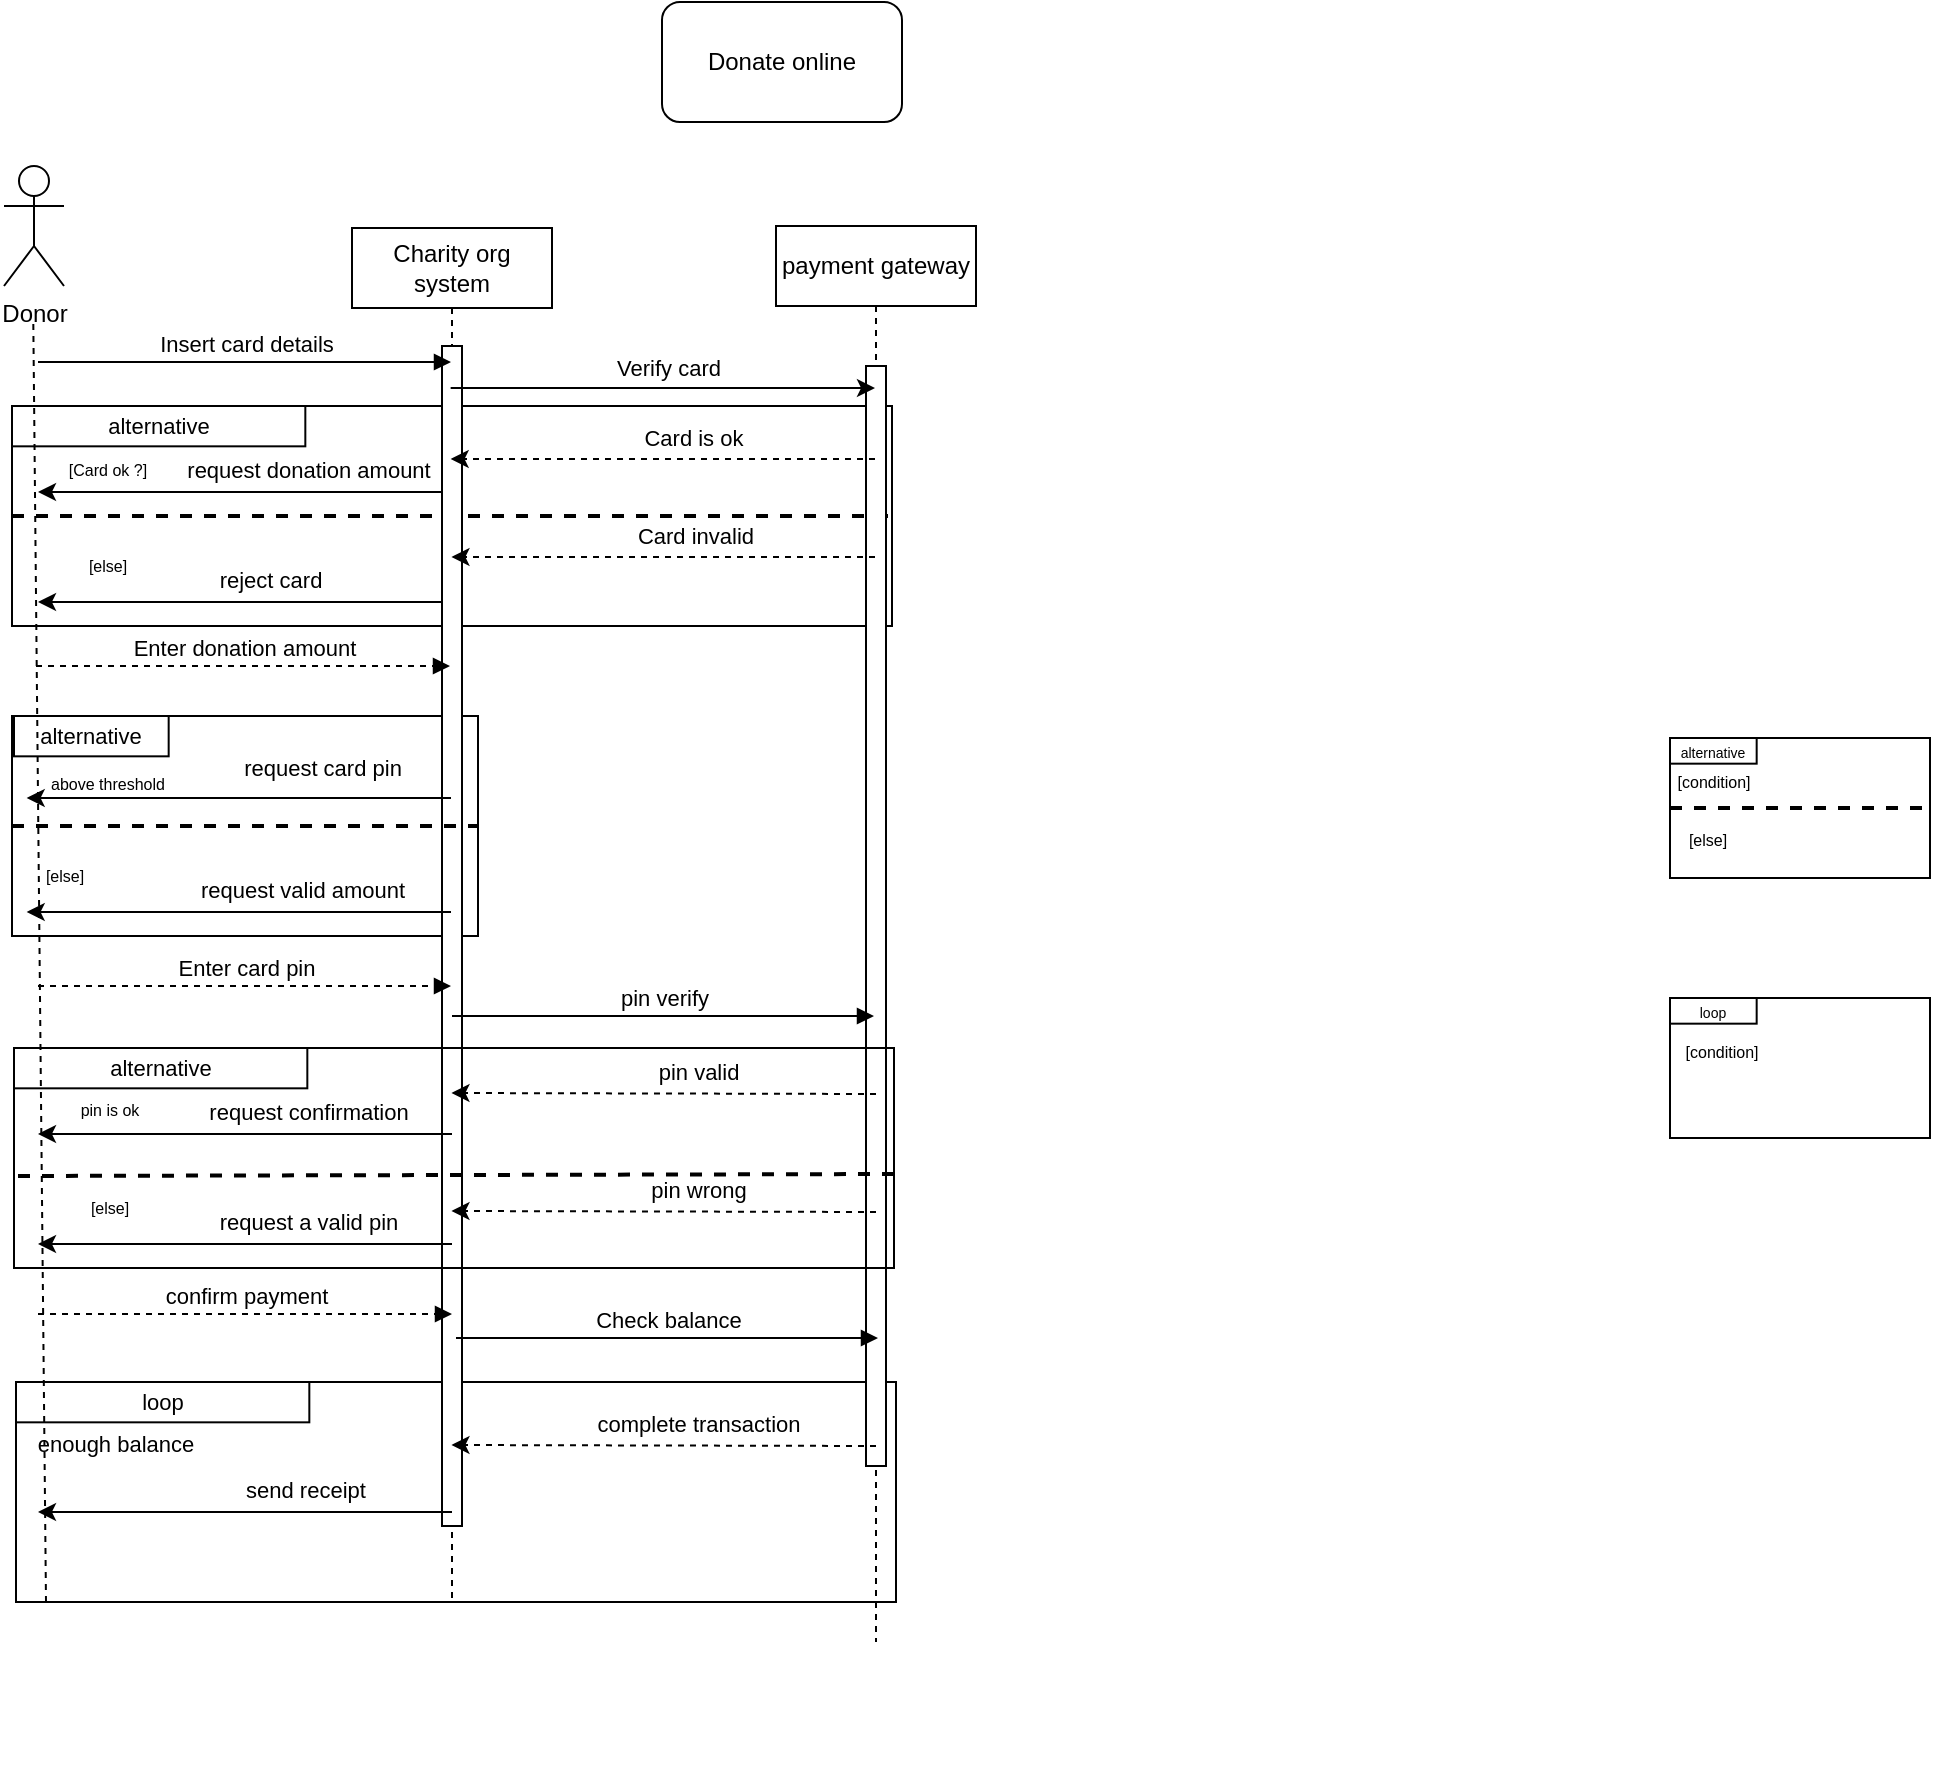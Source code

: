<mxfile version="24.7.17">
  <diagram name="Version 1.0" id="2YBvvXClWsGukQMizWep">
    <mxGraphModel dx="1266" dy="831" grid="1" gridSize="10" guides="1" tooltips="1" connect="1" arrows="1" fold="1" page="1" pageScale="1" pageWidth="1100" pageHeight="850" math="0" shadow="0">
      <root>
        <mxCell id="0" />
        <mxCell id="1" parent="0" />
        <mxCell id="aM9ryv3xv72pqoxQDRHE-1" value="Charity org system" style="shape=umlLifeline;perimeter=lifelinePerimeter;whiteSpace=wrap;html=1;container=0;dropTarget=0;collapsible=0;recursiveResize=0;outlineConnect=0;portConstraint=eastwest;newEdgeStyle={&quot;edgeStyle&quot;:&quot;elbowEdgeStyle&quot;,&quot;elbow&quot;:&quot;vertical&quot;,&quot;curved&quot;:0,&quot;rounded&quot;:0};" parent="1" vertex="1">
          <mxGeometry x="267" y="143" width="100" height="687" as="geometry" />
        </mxCell>
        <mxCell id="wvk15GksNZaZiXVZIibA-130" value="" style="rounded=0;whiteSpace=wrap;html=1;fillColor=none;container=0;" vertex="1" parent="1">
          <mxGeometry x="99" y="720" width="440" height="110.0" as="geometry" />
        </mxCell>
        <mxCell id="wvk15GksNZaZiXVZIibA-58" value="" style="rounded=0;whiteSpace=wrap;html=1;fillColor=none;" vertex="1" parent="1">
          <mxGeometry x="97" y="387" width="233" height="110" as="geometry" />
        </mxCell>
        <mxCell id="wvk15GksNZaZiXVZIibA-31" value="" style="group;movable=1;resizable=1;rotatable=1;deletable=1;editable=1;locked=0;connectable=1;" vertex="1" connectable="0" parent="1">
          <mxGeometry x="97" y="232" width="440" height="680" as="geometry" />
        </mxCell>
        <mxCell id="wvk15GksNZaZiXVZIibA-43" value="" style="endArrow=classic;html=1;rounded=0;" edge="1" parent="wvk15GksNZaZiXVZIibA-31" source="aM9ryv3xv72pqoxQDRHE-1">
          <mxGeometry width="50" height="50" relative="1" as="geometry">
            <mxPoint x="225.88" y="43.47" as="sourcePoint" />
            <mxPoint x="13" y="43" as="targetPoint" />
          </mxGeometry>
        </mxCell>
        <mxCell id="wvk15GksNZaZiXVZIibA-44" value="request donation amount" style="edgeLabel;html=1;align=center;verticalAlign=middle;resizable=0;points=[];" vertex="1" connectable="0" parent="wvk15GksNZaZiXVZIibA-43">
          <mxGeometry x="-0.055" y="1" relative="1" as="geometry">
            <mxPoint x="26" y="-12" as="offset" />
          </mxGeometry>
        </mxCell>
        <mxCell id="wvk15GksNZaZiXVZIibA-47" value="" style="endArrow=classic;html=1;rounded=0;" edge="1" parent="wvk15GksNZaZiXVZIibA-31" source="aM9ryv3xv72pqoxQDRHE-1">
          <mxGeometry width="50" height="50" relative="1" as="geometry">
            <mxPoint x="225.88" y="98.47" as="sourcePoint" />
            <mxPoint x="13" y="98" as="targetPoint" />
          </mxGeometry>
        </mxCell>
        <mxCell id="wvk15GksNZaZiXVZIibA-48" value="reject card" style="edgeLabel;html=1;align=center;verticalAlign=middle;resizable=0;points=[];" vertex="1" connectable="0" parent="wvk15GksNZaZiXVZIibA-47">
          <mxGeometry x="-0.055" y="1" relative="1" as="geometry">
            <mxPoint x="7" y="-12" as="offset" />
          </mxGeometry>
        </mxCell>
        <mxCell id="wvk15GksNZaZiXVZIibA-51" value="" style="group" vertex="1" connectable="0" parent="wvk15GksNZaZiXVZIibA-31">
          <mxGeometry width="440" height="680" as="geometry" />
        </mxCell>
        <mxCell id="wvk15GksNZaZiXVZIibA-32" value="" style="rounded=0;whiteSpace=wrap;html=1;fillColor=none;" vertex="1" parent="wvk15GksNZaZiXVZIibA-51">
          <mxGeometry width="440" height="110" as="geometry" />
        </mxCell>
        <mxCell id="wvk15GksNZaZiXVZIibA-33" value="&lt;font style=&quot;font-size: 11px;&quot;&gt;alternative&lt;/font&gt;" style="rounded=0;whiteSpace=wrap;html=1;fillColor=none;" vertex="1" parent="wvk15GksNZaZiXVZIibA-51">
          <mxGeometry width="146.667" height="20.167" as="geometry" />
        </mxCell>
        <mxCell id="wvk15GksNZaZiXVZIibA-34" value="" style="endArrow=none;dashed=1;html=1;strokeWidth=2;rounded=0;entryX=1;entryY=0.5;entryDx=0;entryDy=0;exitX=0;exitY=0.5;exitDx=0;exitDy=0;" edge="1" parent="wvk15GksNZaZiXVZIibA-51" source="wvk15GksNZaZiXVZIibA-32" target="wvk15GksNZaZiXVZIibA-32">
          <mxGeometry width="50" height="50" relative="1" as="geometry">
            <mxPoint x="-183.333" y="36.667" as="sourcePoint" />
            <mxPoint y="-55" as="targetPoint" />
          </mxGeometry>
        </mxCell>
        <mxCell id="wvk15GksNZaZiXVZIibA-36" value="&lt;span style=&quot;font-size: 8px;&quot;&gt;[else]&lt;/span&gt;" style="text;html=1;align=center;verticalAlign=middle;whiteSpace=wrap;rounded=0;" vertex="1" parent="wvk15GksNZaZiXVZIibA-51">
          <mxGeometry x="0.231" y="69.143" width="95.886" height="20.161" as="geometry" />
        </mxCell>
        <mxCell id="wvk15GksNZaZiXVZIibA-2" value="" style="html=1;points=[];perimeter=orthogonalPerimeter;outlineConnect=0;targetShapes=umlLifeline;portConstraint=eastwest;newEdgeStyle={&quot;edgeStyle&quot;:&quot;elbowEdgeStyle&quot;,&quot;elbow&quot;:&quot;vertical&quot;,&quot;curved&quot;:0,&quot;rounded&quot;:0};" vertex="1" parent="wvk15GksNZaZiXVZIibA-51">
          <mxGeometry x="215" y="-30" width="10" height="590" as="geometry" />
        </mxCell>
        <mxCell id="aM9ryv3xv72pqoxQDRHE-5" value="payment gateway" style="shape=umlLifeline;perimeter=lifelinePerimeter;whiteSpace=wrap;html=1;container=0;dropTarget=0;collapsible=0;recursiveResize=0;outlineConnect=0;portConstraint=eastwest;newEdgeStyle={&quot;edgeStyle&quot;:&quot;elbowEdgeStyle&quot;,&quot;elbow&quot;:&quot;vertical&quot;,&quot;curved&quot;:0,&quot;rounded&quot;:0};" parent="1" vertex="1">
          <mxGeometry x="479" y="142" width="100" height="708" as="geometry" />
        </mxCell>
        <mxCell id="wvk15GksNZaZiXVZIibA-146" value="" style="html=1;points=[];perimeter=orthogonalPerimeter;outlineConnect=0;targetShapes=umlLifeline;portConstraint=eastwest;newEdgeStyle={&quot;edgeStyle&quot;:&quot;elbowEdgeStyle&quot;,&quot;elbow&quot;:&quot;vertical&quot;,&quot;curved&quot;:0,&quot;rounded&quot;:0};" vertex="1" parent="aM9ryv3xv72pqoxQDRHE-5">
          <mxGeometry x="45" y="70" width="10" height="550" as="geometry" />
        </mxCell>
        <mxCell id="wvk15GksNZaZiXVZIibA-1" value="Donor" style="shape=umlActor;verticalLabelPosition=bottom;verticalAlign=top;html=1;outlineConnect=0;" vertex="1" parent="1">
          <mxGeometry x="93" y="112" width="30" height="60" as="geometry" />
        </mxCell>
        <mxCell id="wvk15GksNZaZiXVZIibA-3" value="" style="endArrow=none;dashed=1;html=1;strokeWidth=1;rounded=0;" edge="1" parent="1">
          <mxGeometry width="50" height="50" relative="1" as="geometry">
            <mxPoint x="114" y="830" as="sourcePoint" />
            <mxPoint x="107.64" y="189" as="targetPoint" />
          </mxGeometry>
        </mxCell>
        <mxCell id="wvk15GksNZaZiXVZIibA-7" value="Insert card details" style="html=1;verticalAlign=bottom;endArrow=block;edgeStyle=elbowEdgeStyle;elbow=vertical;curved=0;rounded=0;" edge="1" parent="1" target="aM9ryv3xv72pqoxQDRHE-1">
          <mxGeometry relative="1" as="geometry">
            <mxPoint x="110" y="210" as="sourcePoint" />
            <Array as="points">
              <mxPoint x="195" y="210" />
            </Array>
            <mxPoint x="280.0" y="210" as="targetPoint" />
          </mxGeometry>
        </mxCell>
        <mxCell id="wvk15GksNZaZiXVZIibA-8" value="Donate online" style="rounded=1;whiteSpace=wrap;html=1;" vertex="1" parent="1">
          <mxGeometry x="422" y="30" width="120" height="60" as="geometry" />
        </mxCell>
        <mxCell id="wvk15GksNZaZiXVZIibA-9" value="" style="endArrow=classic;html=1;rounded=0;" edge="1" parent="1" target="aM9ryv3xv72pqoxQDRHE-5">
          <mxGeometry width="50" height="50" relative="1" as="geometry">
            <mxPoint x="316.324" y="223.0" as="sourcePoint" />
            <mxPoint x="515.5" y="223.0" as="targetPoint" />
          </mxGeometry>
        </mxCell>
        <mxCell id="wvk15GksNZaZiXVZIibA-12" value="Verify card" style="edgeLabel;html=1;align=center;verticalAlign=middle;resizable=0;points=[];" vertex="1" connectable="0" parent="wvk15GksNZaZiXVZIibA-9">
          <mxGeometry x="0.024" y="-2" relative="1" as="geometry">
            <mxPoint y="-12" as="offset" />
          </mxGeometry>
        </mxCell>
        <mxCell id="wvk15GksNZaZiXVZIibA-28" value="" style="group" vertex="1" connectable="0" parent="1">
          <mxGeometry x="926" y="398" width="130" height="70" as="geometry" />
        </mxCell>
        <mxCell id="wvk15GksNZaZiXVZIibA-16" value="" style="rounded=0;whiteSpace=wrap;html=1;fillColor=none;" vertex="1" parent="wvk15GksNZaZiXVZIibA-28">
          <mxGeometry width="130" height="70" as="geometry" />
        </mxCell>
        <mxCell id="wvk15GksNZaZiXVZIibA-17" value="&lt;font style=&quot;font-size: 7px;&quot;&gt;alternative&lt;/font&gt;" style="rounded=0;whiteSpace=wrap;html=1;fillColor=none;" vertex="1" parent="wvk15GksNZaZiXVZIibA-28">
          <mxGeometry width="43.333" height="12.833" as="geometry" />
        </mxCell>
        <mxCell id="wvk15GksNZaZiXVZIibA-19" value="" style="endArrow=none;dashed=1;html=1;strokeWidth=2;rounded=0;entryX=1;entryY=0.5;entryDx=0;entryDy=0;exitX=0;exitY=0.5;exitDx=0;exitDy=0;" edge="1" parent="wvk15GksNZaZiXVZIibA-28" source="wvk15GksNZaZiXVZIibA-16" target="wvk15GksNZaZiXVZIibA-16">
          <mxGeometry width="50" height="50" relative="1" as="geometry">
            <mxPoint x="-54.167" y="23.333" as="sourcePoint" />
            <mxPoint y="-35" as="targetPoint" />
          </mxGeometry>
        </mxCell>
        <mxCell id="wvk15GksNZaZiXVZIibA-26" value="&lt;span style=&quot;font-size: 8px;&quot;&gt;[condition]&lt;/span&gt;" style="text;html=1;align=center;verticalAlign=middle;whiteSpace=wrap;rounded=0;" vertex="1" parent="wvk15GksNZaZiXVZIibA-28">
          <mxGeometry x="7.5" y="14.83" width="28.33" height="12.83" as="geometry" />
        </mxCell>
        <mxCell id="wvk15GksNZaZiXVZIibA-27" value="&lt;span style=&quot;font-size: 8px;&quot;&gt;[else]&lt;/span&gt;" style="text;html=1;align=center;verticalAlign=middle;whiteSpace=wrap;rounded=0;" vertex="1" parent="wvk15GksNZaZiXVZIibA-28">
          <mxGeometry x="4.5" y="44" width="28.33" height="12.83" as="geometry" />
        </mxCell>
        <mxCell id="wvk15GksNZaZiXVZIibA-30" value="" style="group" vertex="1" connectable="0" parent="1">
          <mxGeometry x="926" y="528" width="130" height="70" as="geometry" />
        </mxCell>
        <mxCell id="wvk15GksNZaZiXVZIibA-23" value="" style="rounded=0;whiteSpace=wrap;html=1;fillColor=none;container=0;" vertex="1" parent="wvk15GksNZaZiXVZIibA-30">
          <mxGeometry width="130" height="70" as="geometry" />
        </mxCell>
        <mxCell id="wvk15GksNZaZiXVZIibA-24" value="&lt;font style=&quot;font-size: 7px;&quot;&gt;loop&lt;/font&gt;" style="rounded=0;whiteSpace=wrap;html=1;fillColor=none;container=0;" vertex="1" parent="wvk15GksNZaZiXVZIibA-30">
          <mxGeometry width="43.333" height="12.833" as="geometry" />
        </mxCell>
        <mxCell id="wvk15GksNZaZiXVZIibA-29" value="&lt;span style=&quot;font-size: 8px;&quot;&gt;[condition]&lt;/span&gt;" style="text;html=1;align=center;verticalAlign=middle;whiteSpace=wrap;rounded=0;container=0;" vertex="1" parent="wvk15GksNZaZiXVZIibA-30">
          <mxGeometry x="11.5" y="19.83" width="28.33" height="12.83" as="geometry" />
        </mxCell>
        <mxCell id="wvk15GksNZaZiXVZIibA-41" value="" style="endArrow=classic;html=1;rounded=0;dashed=1;" edge="1" parent="1">
          <mxGeometry width="50" height="50" relative="1" as="geometry">
            <mxPoint x="528.5" y="258.5" as="sourcePoint" />
            <mxPoint x="316.324" y="258.5" as="targetPoint" />
          </mxGeometry>
        </mxCell>
        <mxCell id="wvk15GksNZaZiXVZIibA-42" value="Card is ok&amp;nbsp;" style="edgeLabel;html=1;align=center;verticalAlign=middle;resizable=0;points=[];" vertex="1" connectable="0" parent="wvk15GksNZaZiXVZIibA-41">
          <mxGeometry x="-0.055" y="1" relative="1" as="geometry">
            <mxPoint x="11" y="-12" as="offset" />
          </mxGeometry>
        </mxCell>
        <mxCell id="wvk15GksNZaZiXVZIibA-45" value="" style="endArrow=classic;html=1;rounded=0;dashed=1;" edge="1" parent="1" source="aM9ryv3xv72pqoxQDRHE-5">
          <mxGeometry width="50" height="50" relative="1" as="geometry">
            <mxPoint x="516.5" y="307.5" as="sourcePoint" />
            <mxPoint x="316.731" y="307.5" as="targetPoint" />
          </mxGeometry>
        </mxCell>
        <mxCell id="wvk15GksNZaZiXVZIibA-46" value="Card invalid&amp;nbsp;" style="edgeLabel;html=1;align=center;verticalAlign=middle;resizable=0;points=[];" vertex="1" connectable="0" parent="wvk15GksNZaZiXVZIibA-45">
          <mxGeometry x="-0.055" y="1" relative="1" as="geometry">
            <mxPoint x="11" y="-12" as="offset" />
          </mxGeometry>
        </mxCell>
        <mxCell id="wvk15GksNZaZiXVZIibA-49" value="Enter donation amount" style="html=1;verticalAlign=bottom;endArrow=block;edgeStyle=elbowEdgeStyle;elbow=vertical;curved=0;rounded=0;dashed=1;" edge="1" parent="1">
          <mxGeometry relative="1" as="geometry">
            <mxPoint x="109" y="362" as="sourcePoint" />
            <Array as="points">
              <mxPoint x="194" y="362" />
            </Array>
            <mxPoint x="316" y="362" as="targetPoint" />
          </mxGeometry>
        </mxCell>
        <mxCell id="wvk15GksNZaZiXVZIibA-35" value="&lt;span style=&quot;font-size: 8px;&quot;&gt;[Card ok ?]&lt;/span&gt;" style="text;html=1;align=center;verticalAlign=middle;whiteSpace=wrap;rounded=0;" vertex="1" parent="1">
          <mxGeometry x="97.385" y="253.304" width="95.886" height="20.161" as="geometry" />
        </mxCell>
        <mxCell id="wvk15GksNZaZiXVZIibA-52" value="" style="group;movable=1;resizable=1;rotatable=1;deletable=1;editable=1;locked=0;connectable=1;" vertex="1" connectable="0" parent="1">
          <mxGeometry x="98" y="387" width="232" height="110" as="geometry" />
        </mxCell>
        <mxCell id="wvk15GksNZaZiXVZIibA-53" value="" style="endArrow=classic;html=1;rounded=0;" edge="1" parent="wvk15GksNZaZiXVZIibA-52">
          <mxGeometry width="50" height="50" relative="1" as="geometry">
            <mxPoint x="218.5" y="41" as="sourcePoint" />
            <mxPoint x="6.327" y="41" as="targetPoint" />
          </mxGeometry>
        </mxCell>
        <mxCell id="wvk15GksNZaZiXVZIibA-54" value="request card pin" style="edgeLabel;html=1;align=center;verticalAlign=middle;resizable=0;points=[];" vertex="1" connectable="0" parent="wvk15GksNZaZiXVZIibA-53">
          <mxGeometry x="-0.055" y="1" relative="1" as="geometry">
            <mxPoint x="36" y="-16" as="offset" />
          </mxGeometry>
        </mxCell>
        <mxCell id="wvk15GksNZaZiXVZIibA-59" value="&lt;font style=&quot;font-size: 11px;&quot;&gt;alternative&lt;/font&gt;" style="rounded=0;whiteSpace=wrap;html=1;fillColor=none;" vertex="1" parent="wvk15GksNZaZiXVZIibA-52">
          <mxGeometry width="77.333" height="20.167" as="geometry" />
        </mxCell>
        <mxCell id="wvk15GksNZaZiXVZIibA-61" value="&lt;span style=&quot;font-size: 8px;&quot;&gt;[else]&lt;/span&gt;" style="text;html=1;align=center;verticalAlign=middle;whiteSpace=wrap;rounded=0;" vertex="1" parent="wvk15GksNZaZiXVZIibA-52">
          <mxGeometry x="0.122" y="69.143" width="50.558" height="20.161" as="geometry" />
        </mxCell>
        <mxCell id="wvk15GksNZaZiXVZIibA-64" value="&lt;span style=&quot;font-size: 8px;&quot;&gt;above threshold&lt;/span&gt;" style="text;html=1;align=center;verticalAlign=middle;whiteSpace=wrap;rounded=0;" vertex="1" parent="wvk15GksNZaZiXVZIibA-52">
          <mxGeometry x="17.33" y="28" width="60" height="10.33" as="geometry" />
        </mxCell>
        <mxCell id="wvk15GksNZaZiXVZIibA-68" value="" style="endArrow=classic;html=1;rounded=0;" edge="1" parent="wvk15GksNZaZiXVZIibA-52" source="aM9ryv3xv72pqoxQDRHE-1">
          <mxGeometry width="50" height="50" relative="1" as="geometry">
            <mxPoint x="115.473" y="98" as="sourcePoint" />
            <mxPoint x="6.327" y="98" as="targetPoint" />
          </mxGeometry>
        </mxCell>
        <mxCell id="wvk15GksNZaZiXVZIibA-69" value="request valid amount" style="edgeLabel;html=1;align=center;verticalAlign=middle;resizable=0;points=[];" vertex="1" connectable="0" parent="wvk15GksNZaZiXVZIibA-68">
          <mxGeometry x="-0.055" y="1" relative="1" as="geometry">
            <mxPoint x="26" y="-12" as="offset" />
          </mxGeometry>
        </mxCell>
        <mxCell id="wvk15GksNZaZiXVZIibA-60" value="" style="endArrow=none;dashed=1;html=1;strokeWidth=2;rounded=0;entryX=1;entryY=0.5;entryDx=0;entryDy=0;exitX=0;exitY=0.5;exitDx=0;exitDy=0;" edge="1" parent="1" source="wvk15GksNZaZiXVZIibA-58" target="wvk15GksNZaZiXVZIibA-58">
          <mxGeometry width="50" height="50" relative="1" as="geometry">
            <mxPoint x="-85.333" y="423.667" as="sourcePoint" />
            <mxPoint x="98" y="332" as="targetPoint" />
          </mxGeometry>
        </mxCell>
        <mxCell id="wvk15GksNZaZiXVZIibA-75" value="Enter card pin" style="html=1;verticalAlign=bottom;endArrow=block;edgeStyle=elbowEdgeStyle;elbow=vertical;curved=0;rounded=0;dashed=1;" edge="1" parent="1" target="aM9ryv3xv72pqoxQDRHE-1">
          <mxGeometry relative="1" as="geometry">
            <mxPoint x="110" y="522" as="sourcePoint" />
            <Array as="points">
              <mxPoint x="195" y="522" />
            </Array>
            <mxPoint x="310" y="522" as="targetPoint" />
          </mxGeometry>
        </mxCell>
        <mxCell id="wvk15GksNZaZiXVZIibA-76" value="pin verify" style="html=1;verticalAlign=bottom;endArrow=block;edgeStyle=elbowEdgeStyle;elbow=horizontal;curved=0;rounded=0;" edge="1" parent="1">
          <mxGeometry relative="1" as="geometry">
            <mxPoint x="317" y="537" as="sourcePoint" />
            <Array as="points">
              <mxPoint x="406" y="537" />
            </Array>
            <mxPoint x="528" y="537" as="targetPoint" />
          </mxGeometry>
        </mxCell>
        <mxCell id="wvk15GksNZaZiXVZIibA-97" value="" style="endArrow=classic;html=1;rounded=0;dashed=1;" edge="1" parent="1">
          <mxGeometry width="50" height="50" relative="1" as="geometry">
            <mxPoint x="529" y="576" as="sourcePoint" />
            <mxPoint x="316.731" y="575.5" as="targetPoint" />
          </mxGeometry>
        </mxCell>
        <mxCell id="wvk15GksNZaZiXVZIibA-98" value="pin valid" style="edgeLabel;html=1;align=center;verticalAlign=middle;resizable=0;points=[];" vertex="1" connectable="0" parent="wvk15GksNZaZiXVZIibA-97">
          <mxGeometry x="-0.055" y="1" relative="1" as="geometry">
            <mxPoint x="11" y="-12" as="offset" />
          </mxGeometry>
        </mxCell>
        <mxCell id="wvk15GksNZaZiXVZIibA-100" value="confirm payment" style="html=1;verticalAlign=bottom;endArrow=block;edgeStyle=elbowEdgeStyle;elbow=vertical;curved=0;rounded=0;dashed=1;" edge="1" parent="1">
          <mxGeometry relative="1" as="geometry">
            <mxPoint x="110" y="686" as="sourcePoint" />
            <Array as="points">
              <mxPoint x="195" y="686" />
            </Array>
            <mxPoint x="317" y="686" as="targetPoint" />
          </mxGeometry>
        </mxCell>
        <mxCell id="wvk15GksNZaZiXVZIibA-101" value="" style="endArrow=classic;html=1;rounded=0;dashed=1;" edge="1" parent="1">
          <mxGeometry width="50" height="50" relative="1" as="geometry">
            <mxPoint x="529" y="635" as="sourcePoint" />
            <mxPoint x="316.731" y="634.5" as="targetPoint" />
          </mxGeometry>
        </mxCell>
        <mxCell id="wvk15GksNZaZiXVZIibA-102" value="pin wrong" style="edgeLabel;html=1;align=center;verticalAlign=middle;resizable=0;points=[];" vertex="1" connectable="0" parent="wvk15GksNZaZiXVZIibA-101">
          <mxGeometry x="-0.055" y="1" relative="1" as="geometry">
            <mxPoint x="11" y="-12" as="offset" />
          </mxGeometry>
        </mxCell>
        <mxCell id="wvk15GksNZaZiXVZIibA-106" value="Check balance" style="html=1;verticalAlign=bottom;endArrow=block;edgeStyle=elbowEdgeStyle;elbow=horizontal;curved=0;rounded=0;" edge="1" parent="1">
          <mxGeometry relative="1" as="geometry">
            <mxPoint x="319" y="698" as="sourcePoint" />
            <Array as="points">
              <mxPoint x="408" y="698" />
            </Array>
            <mxPoint x="530" y="698" as="targetPoint" />
          </mxGeometry>
        </mxCell>
        <mxCell id="wvk15GksNZaZiXVZIibA-86" value="" style="group;movable=1;resizable=1;rotatable=1;deletable=1;editable=1;locked=0;connectable=1;strokeColor=default;" vertex="1" connectable="0" parent="1">
          <mxGeometry x="98" y="553" width="440" height="110" as="geometry" />
        </mxCell>
        <mxCell id="wvk15GksNZaZiXVZIibA-87" value="" style="endArrow=classic;html=1;rounded=0;" edge="1" parent="wvk15GksNZaZiXVZIibA-86">
          <mxGeometry width="50" height="50" relative="1" as="geometry">
            <mxPoint x="219" y="43" as="sourcePoint" />
            <mxPoint x="12" y="43" as="targetPoint" />
          </mxGeometry>
        </mxCell>
        <mxCell id="wvk15GksNZaZiXVZIibA-88" value="request confirmation" style="edgeLabel;html=1;align=center;verticalAlign=middle;resizable=0;points=[];" vertex="1" connectable="0" parent="wvk15GksNZaZiXVZIibA-87">
          <mxGeometry x="-0.055" y="1" relative="1" as="geometry">
            <mxPoint x="26" y="-12" as="offset" />
          </mxGeometry>
        </mxCell>
        <mxCell id="wvk15GksNZaZiXVZIibA-89" value="&lt;font style=&quot;font-size: 11px;&quot;&gt;alternative&lt;/font&gt;" style="rounded=0;whiteSpace=wrap;html=1;fillColor=none;" vertex="1" parent="wvk15GksNZaZiXVZIibA-86">
          <mxGeometry width="146.667" height="20.167" as="geometry" />
        </mxCell>
        <mxCell id="wvk15GksNZaZiXVZIibA-90" value="&lt;span style=&quot;font-size: 8px;&quot;&gt;[else]&lt;/span&gt;" style="text;html=1;align=center;verticalAlign=middle;whiteSpace=wrap;rounded=0;" vertex="1" parent="wvk15GksNZaZiXVZIibA-86">
          <mxGeometry x="0.231" y="69.143" width="95.886" height="20.161" as="geometry" />
        </mxCell>
        <mxCell id="wvk15GksNZaZiXVZIibA-91" value="&lt;span style=&quot;font-size: 8px;&quot;&gt;pin is ok&lt;/span&gt;" style="text;html=1;align=center;verticalAlign=middle;whiteSpace=wrap;rounded=0;" vertex="1" parent="wvk15GksNZaZiXVZIibA-86">
          <mxGeometry x="0.005" y="20.164" width="95.886" height="20.161" as="geometry" />
        </mxCell>
        <mxCell id="wvk15GksNZaZiXVZIibA-92" value="" style="endArrow=classic;html=1;rounded=0;" edge="1" parent="wvk15GksNZaZiXVZIibA-86">
          <mxGeometry width="50" height="50" relative="1" as="geometry">
            <mxPoint x="219" y="98" as="sourcePoint" />
            <mxPoint x="12" y="98" as="targetPoint" />
          </mxGeometry>
        </mxCell>
        <mxCell id="wvk15GksNZaZiXVZIibA-93" value="request a valid pin" style="edgeLabel;html=1;align=center;verticalAlign=middle;resizable=0;points=[];" vertex="1" connectable="0" parent="wvk15GksNZaZiXVZIibA-92">
          <mxGeometry x="-0.055" y="1" relative="1" as="geometry">
            <mxPoint x="26" y="-12" as="offset" />
          </mxGeometry>
        </mxCell>
        <mxCell id="wvk15GksNZaZiXVZIibA-144" value="" style="endArrow=classic;html=1;rounded=0;" edge="1" parent="wvk15GksNZaZiXVZIibA-86">
          <mxGeometry width="50" height="50" relative="1" as="geometry">
            <mxPoint x="219" y="232" as="sourcePoint" />
            <mxPoint x="12" y="232" as="targetPoint" />
          </mxGeometry>
        </mxCell>
        <mxCell id="wvk15GksNZaZiXVZIibA-145" value="send receipt&amp;nbsp;" style="edgeLabel;html=1;align=center;verticalAlign=middle;resizable=0;points=[];" vertex="1" connectable="0" parent="wvk15GksNZaZiXVZIibA-144">
          <mxGeometry x="-0.055" y="1" relative="1" as="geometry">
            <mxPoint x="26" y="-12" as="offset" />
          </mxGeometry>
        </mxCell>
        <mxCell id="wvk15GksNZaZiXVZIibA-124" value="" style="endArrow=none;dashed=1;html=1;strokeWidth=2;rounded=0;exitX=0;exitY=0.5;exitDx=0;exitDy=0;entryX=1;entryY=0.5;entryDx=0;entryDy=0;" edge="1" parent="1">
          <mxGeometry width="50" height="50" relative="1" as="geometry">
            <mxPoint x="100" y="617" as="sourcePoint" />
            <mxPoint x="539" y="616" as="targetPoint" />
          </mxGeometry>
        </mxCell>
        <mxCell id="wvk15GksNZaZiXVZIibA-129" value="" style="group" vertex="1" connectable="0" parent="1">
          <mxGeometry x="99" y="720" width="440" height="110" as="geometry" />
        </mxCell>
        <mxCell id="wvk15GksNZaZiXVZIibA-131" value="&lt;font style=&quot;font-size: 11px;&quot;&gt;loop&lt;/font&gt;" style="rounded=0;whiteSpace=wrap;html=1;fillColor=none;container=0;" vertex="1" parent="wvk15GksNZaZiXVZIibA-129">
          <mxGeometry width="146.667" height="20.167" as="geometry" />
        </mxCell>
        <mxCell id="wvk15GksNZaZiXVZIibA-132" value="&lt;font style=&quot;font-size: 11px;&quot;&gt;enough balance&lt;/font&gt;" style="text;html=1;align=center;verticalAlign=middle;whiteSpace=wrap;rounded=0;container=0;" vertex="1" parent="wvk15GksNZaZiXVZIibA-129">
          <mxGeometry x="1.923" y="21.261" width="95.886" height="20.161" as="geometry" />
        </mxCell>
        <mxCell id="wvk15GksNZaZiXVZIibA-134" value="" style="endArrow=classic;html=1;rounded=0;dashed=1;" edge="1" parent="1">
          <mxGeometry width="50" height="50" relative="1" as="geometry">
            <mxPoint x="529" y="752" as="sourcePoint" />
            <mxPoint x="316.731" y="751.5" as="targetPoint" />
          </mxGeometry>
        </mxCell>
        <mxCell id="wvk15GksNZaZiXVZIibA-135" value="complete transaction" style="edgeLabel;html=1;align=center;verticalAlign=middle;resizable=0;points=[];" vertex="1" connectable="0" parent="wvk15GksNZaZiXVZIibA-134">
          <mxGeometry x="-0.055" y="1" relative="1" as="geometry">
            <mxPoint x="11" y="-12" as="offset" />
          </mxGeometry>
        </mxCell>
      </root>
    </mxGraphModel>
  </diagram>
</mxfile>

